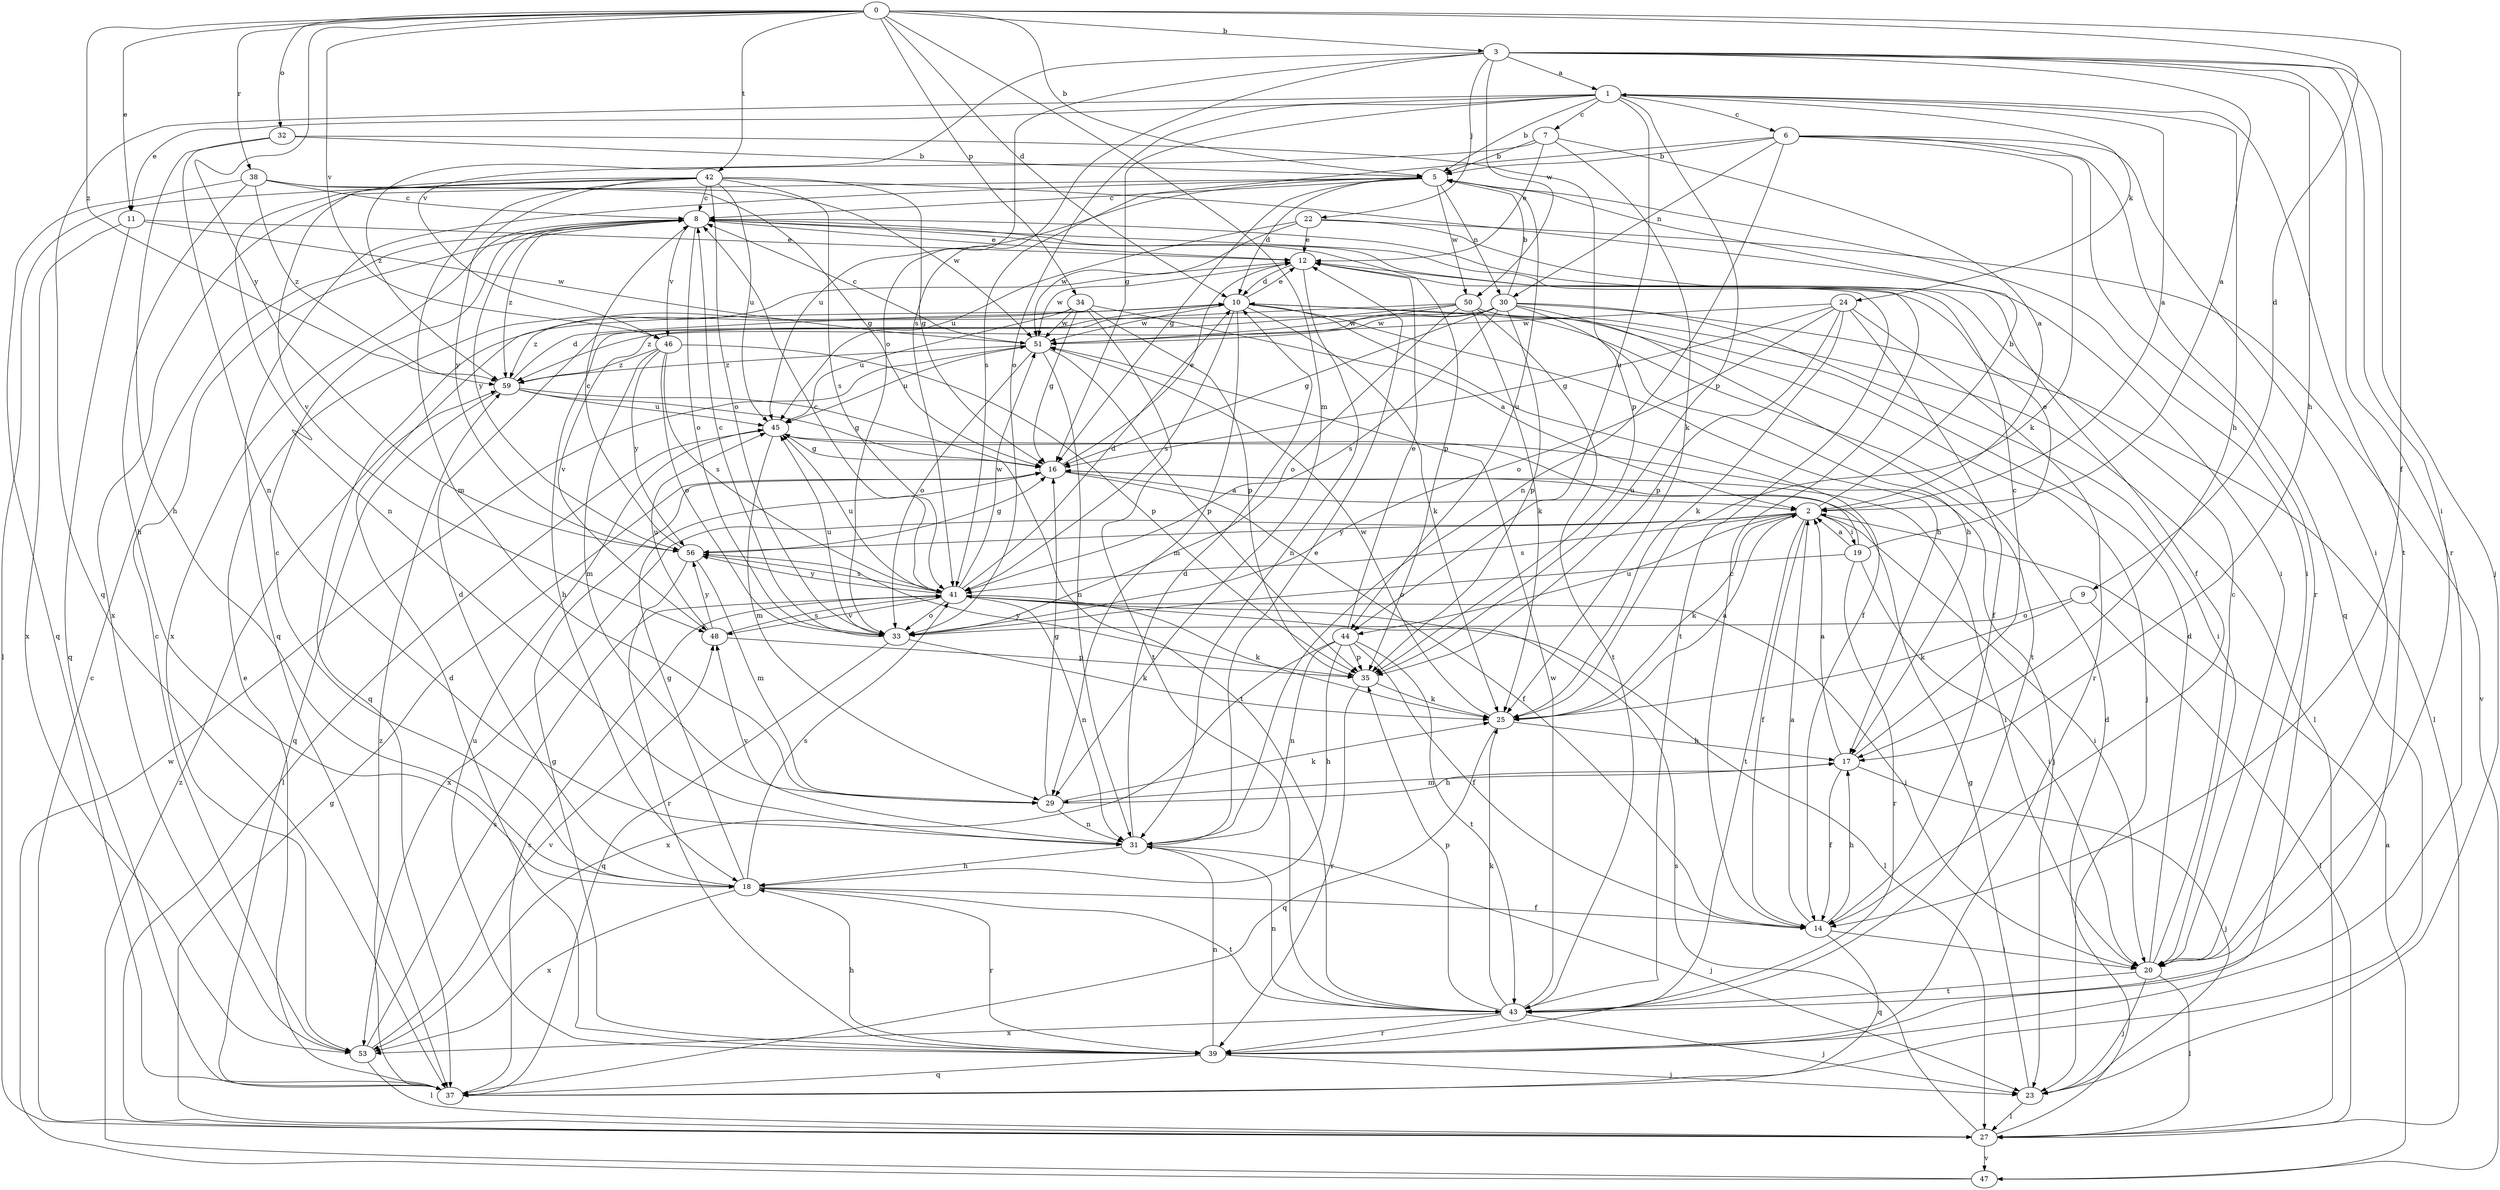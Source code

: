 strict digraph  {
0;
1;
2;
3;
5;
6;
7;
8;
9;
10;
11;
12;
14;
16;
17;
18;
19;
20;
22;
23;
24;
25;
27;
29;
30;
31;
32;
33;
34;
35;
37;
38;
39;
41;
42;
43;
44;
45;
46;
47;
48;
50;
51;
53;
56;
59;
0 -> 3  [label=b];
0 -> 5  [label=b];
0 -> 9  [label=d];
0 -> 10  [label=d];
0 -> 11  [label=e];
0 -> 14  [label=f];
0 -> 29  [label=m];
0 -> 32  [label=o];
0 -> 34  [label=p];
0 -> 38  [label=r];
0 -> 42  [label=t];
0 -> 46  [label=v];
0 -> 56  [label=y];
0 -> 59  [label=z];
1 -> 5  [label=b];
1 -> 6  [label=c];
1 -> 7  [label=c];
1 -> 11  [label=e];
1 -> 16  [label=g];
1 -> 17  [label=h];
1 -> 24  [label=k];
1 -> 33  [label=o];
1 -> 35  [label=p];
1 -> 37  [label=q];
1 -> 43  [label=t];
1 -> 44  [label=u];
2 -> 1  [label=a];
2 -> 5  [label=b];
2 -> 14  [label=f];
2 -> 19  [label=i];
2 -> 20  [label=i];
2 -> 25  [label=k];
2 -> 41  [label=s];
2 -> 43  [label=t];
2 -> 44  [label=u];
2 -> 53  [label=x];
2 -> 56  [label=y];
3 -> 1  [label=a];
3 -> 2  [label=a];
3 -> 17  [label=h];
3 -> 20  [label=i];
3 -> 22  [label=j];
3 -> 23  [label=j];
3 -> 33  [label=o];
3 -> 39  [label=r];
3 -> 41  [label=s];
3 -> 46  [label=v];
3 -> 50  [label=w];
5 -> 8  [label=c];
5 -> 10  [label=d];
5 -> 16  [label=g];
5 -> 20  [label=i];
5 -> 30  [label=n];
5 -> 37  [label=q];
5 -> 44  [label=u];
5 -> 45  [label=u];
5 -> 50  [label=w];
5 -> 53  [label=x];
6 -> 5  [label=b];
6 -> 20  [label=i];
6 -> 25  [label=k];
6 -> 30  [label=n];
6 -> 31  [label=n];
6 -> 37  [label=q];
6 -> 39  [label=r];
6 -> 41  [label=s];
7 -> 2  [label=a];
7 -> 5  [label=b];
7 -> 12  [label=e];
7 -> 25  [label=k];
7 -> 59  [label=z];
8 -> 12  [label=e];
8 -> 33  [label=o];
8 -> 35  [label=p];
8 -> 46  [label=v];
8 -> 53  [label=x];
8 -> 56  [label=y];
8 -> 59  [label=z];
9 -> 25  [label=k];
9 -> 27  [label=l];
9 -> 33  [label=o];
10 -> 12  [label=e];
10 -> 14  [label=f];
10 -> 17  [label=h];
10 -> 25  [label=k];
10 -> 29  [label=m];
10 -> 41  [label=s];
10 -> 51  [label=w];
11 -> 12  [label=e];
11 -> 37  [label=q];
11 -> 51  [label=w];
11 -> 53  [label=x];
12 -> 10  [label=d];
12 -> 31  [label=n];
12 -> 43  [label=t];
12 -> 51  [label=w];
14 -> 2  [label=a];
14 -> 8  [label=c];
14 -> 17  [label=h];
14 -> 20  [label=i];
14 -> 37  [label=q];
16 -> 2  [label=a];
16 -> 12  [label=e];
16 -> 14  [label=f];
16 -> 20  [label=i];
17 -> 2  [label=a];
17 -> 8  [label=c];
17 -> 14  [label=f];
17 -> 23  [label=j];
17 -> 29  [label=m];
18 -> 8  [label=c];
18 -> 10  [label=d];
18 -> 14  [label=f];
18 -> 16  [label=g];
18 -> 39  [label=r];
18 -> 41  [label=s];
18 -> 43  [label=t];
18 -> 53  [label=x];
19 -> 2  [label=a];
19 -> 12  [label=e];
19 -> 20  [label=i];
19 -> 33  [label=o];
19 -> 39  [label=r];
19 -> 45  [label=u];
20 -> 8  [label=c];
20 -> 10  [label=d];
20 -> 23  [label=j];
20 -> 27  [label=l];
20 -> 43  [label=t];
22 -> 12  [label=e];
22 -> 14  [label=f];
22 -> 45  [label=u];
22 -> 47  [label=v];
22 -> 51  [label=w];
23 -> 16  [label=g];
23 -> 27  [label=l];
24 -> 14  [label=f];
24 -> 16  [label=g];
24 -> 25  [label=k];
24 -> 33  [label=o];
24 -> 35  [label=p];
24 -> 39  [label=r];
24 -> 51  [label=w];
25 -> 2  [label=a];
25 -> 17  [label=h];
25 -> 37  [label=q];
25 -> 51  [label=w];
27 -> 8  [label=c];
27 -> 10  [label=d];
27 -> 16  [label=g];
27 -> 41  [label=s];
27 -> 47  [label=v];
29 -> 16  [label=g];
29 -> 17  [label=h];
29 -> 25  [label=k];
29 -> 31  [label=n];
30 -> 5  [label=b];
30 -> 16  [label=g];
30 -> 17  [label=h];
30 -> 20  [label=i];
30 -> 27  [label=l];
30 -> 35  [label=p];
30 -> 37  [label=q];
30 -> 41  [label=s];
30 -> 43  [label=t];
30 -> 51  [label=w];
30 -> 59  [label=z];
31 -> 10  [label=d];
31 -> 12  [label=e];
31 -> 18  [label=h];
31 -> 23  [label=j];
31 -> 48  [label=v];
32 -> 5  [label=b];
32 -> 18  [label=h];
32 -> 31  [label=n];
32 -> 35  [label=p];
33 -> 8  [label=c];
33 -> 25  [label=k];
33 -> 37  [label=q];
33 -> 45  [label=u];
34 -> 2  [label=a];
34 -> 16  [label=g];
34 -> 35  [label=p];
34 -> 43  [label=t];
34 -> 45  [label=u];
34 -> 51  [label=w];
34 -> 59  [label=z];
35 -> 25  [label=k];
35 -> 39  [label=r];
35 -> 56  [label=y];
37 -> 12  [label=e];
37 -> 41  [label=s];
37 -> 59  [label=z];
38 -> 8  [label=c];
38 -> 16  [label=g];
38 -> 18  [label=h];
38 -> 37  [label=q];
38 -> 51  [label=w];
38 -> 59  [label=z];
39 -> 10  [label=d];
39 -> 16  [label=g];
39 -> 18  [label=h];
39 -> 23  [label=j];
39 -> 31  [label=n];
39 -> 37  [label=q];
39 -> 45  [label=u];
41 -> 8  [label=c];
41 -> 10  [label=d];
41 -> 20  [label=i];
41 -> 25  [label=k];
41 -> 27  [label=l];
41 -> 31  [label=n];
41 -> 33  [label=o];
41 -> 45  [label=u];
41 -> 48  [label=v];
41 -> 51  [label=w];
41 -> 56  [label=y];
42 -> 8  [label=c];
42 -> 16  [label=g];
42 -> 20  [label=i];
42 -> 27  [label=l];
42 -> 29  [label=m];
42 -> 31  [label=n];
42 -> 33  [label=o];
42 -> 41  [label=s];
42 -> 45  [label=u];
42 -> 48  [label=v];
42 -> 56  [label=y];
43 -> 23  [label=j];
43 -> 25  [label=k];
43 -> 31  [label=n];
43 -> 35  [label=p];
43 -> 39  [label=r];
43 -> 51  [label=w];
43 -> 53  [label=x];
44 -> 12  [label=e];
44 -> 14  [label=f];
44 -> 18  [label=h];
44 -> 31  [label=n];
44 -> 35  [label=p];
44 -> 43  [label=t];
44 -> 53  [label=x];
45 -> 16  [label=g];
45 -> 23  [label=j];
45 -> 27  [label=l];
45 -> 29  [label=m];
46 -> 29  [label=m];
46 -> 33  [label=o];
46 -> 35  [label=p];
46 -> 41  [label=s];
46 -> 56  [label=y];
46 -> 59  [label=z];
47 -> 2  [label=a];
47 -> 51  [label=w];
47 -> 59  [label=z];
48 -> 35  [label=p];
48 -> 41  [label=s];
48 -> 45  [label=u];
48 -> 56  [label=y];
50 -> 18  [label=h];
50 -> 23  [label=j];
50 -> 25  [label=k];
50 -> 27  [label=l];
50 -> 33  [label=o];
50 -> 43  [label=t];
50 -> 48  [label=v];
50 -> 51  [label=w];
51 -> 8  [label=c];
51 -> 31  [label=n];
51 -> 33  [label=o];
51 -> 35  [label=p];
51 -> 45  [label=u];
51 -> 59  [label=z];
53 -> 8  [label=c];
53 -> 27  [label=l];
53 -> 41  [label=s];
53 -> 48  [label=v];
56 -> 8  [label=c];
56 -> 16  [label=g];
56 -> 29  [label=m];
56 -> 39  [label=r];
56 -> 41  [label=s];
59 -> 10  [label=d];
59 -> 16  [label=g];
59 -> 37  [label=q];
59 -> 43  [label=t];
59 -> 45  [label=u];
}

